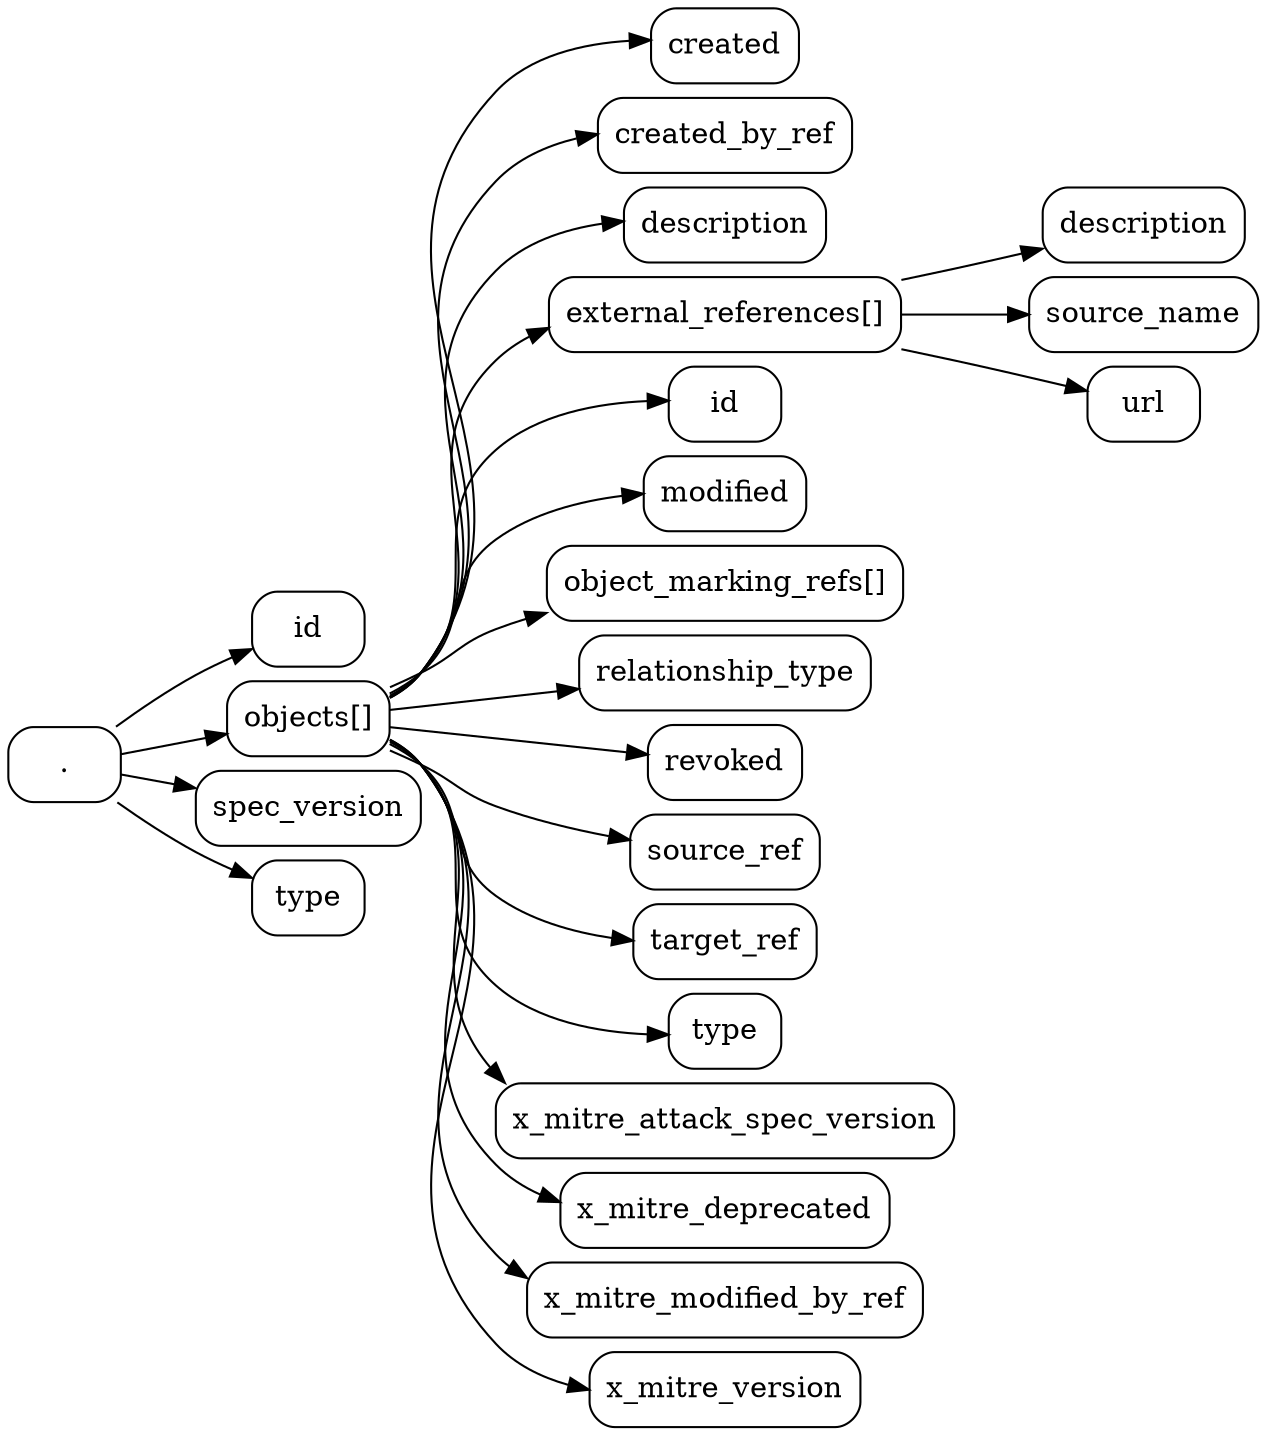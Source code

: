 digraph G {
    node [shape=box, style=rounded]
    layout=dot
    rankdir=LR
    splines=true
    ranksep=0.5
    nodesep=0.1

    "id"
    "."
    "objects[]"
    "objects[].created" [label="created"]
    "objects[].created_by_ref" [label="created_by_ref"]
    "objects[].description" [label="description"]
    "objects[].external_references[]" [label="external_references[]"]
    "objects[].external_references[].description" [label="description"]
    "objects[].external_references[].source_name" [label="source_name"]
    "objects[].external_references[].url" [label="url"]
    "objects[].id" [label="id"]
    "objects[].modified" [label="modified"]
    "objects[].object_marking_refs[]" [label="object_marking_refs[]"]
    "objects[].relationship_type" [label="relationship_type"]
    "objects[].revoked" [label="revoked"]
    "objects[].source_ref" [label="source_ref"]
    "objects[].target_ref" [label="target_ref"]
    "objects[].type" [label="type"]
    "objects[].x_mitre_attack_spec_version" [label="x_mitre_attack_spec_version"]
    "objects[].x_mitre_deprecated" [label="x_mitre_deprecated"]
    "objects[].x_mitre_modified_by_ref" [label="x_mitre_modified_by_ref"]
    "objects[].x_mitre_version" [label="x_mitre_version"]
    "spec_version"
    "type"

    "." -> "id"
    "." -> "objects[]"
    "." -> "spec_version"
    "." -> "type"
    "objects[]" -> "objects[].created"
    "objects[]" -> "objects[].created_by_ref"
    "objects[]" -> "objects[].description"
    "objects[]" -> "objects[].external_references[]"
    "objects[]" -> "objects[].id"
    "objects[]" -> "objects[].modified"
    "objects[]" -> "objects[].object_marking_refs[]"
    "objects[]" -> "objects[].relationship_type"
    "objects[]" -> "objects[].revoked"
    "objects[]" -> "objects[].source_ref"
    "objects[]" -> "objects[].target_ref"
    "objects[]" -> "objects[].type"
    "objects[]" -> "objects[].x_mitre_attack_spec_version"
    "objects[]" -> "objects[].x_mitre_deprecated"
    "objects[]" -> "objects[].x_mitre_modified_by_ref"
    "objects[]" -> "objects[].x_mitre_version"
    "objects[].external_references[]" -> "objects[].external_references[].description"
    "objects[].external_references[]" -> "objects[].external_references[].source_name"
    "objects[].external_references[]" -> "objects[].external_references[].url"
}
